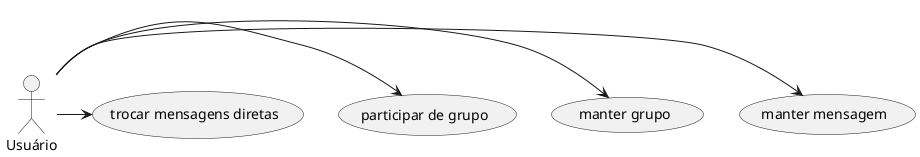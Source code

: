 @startuml

Usuário as usr

usr -> (manter mensagem)
usr -> (manter grupo)
usr -> (participar de grupo)
usr -> (trocar mensagens diretas)

@enduml